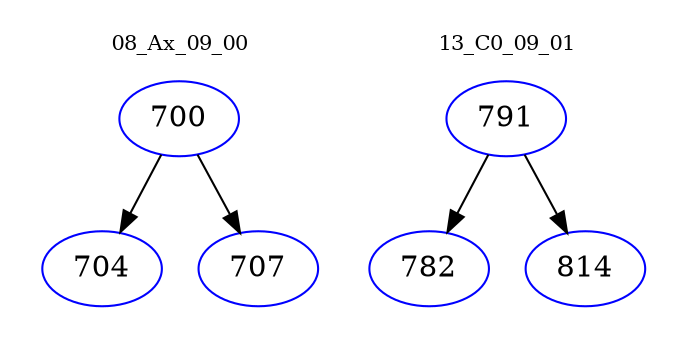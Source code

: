 digraph{
subgraph cluster_0 {
color = white
label = "08_Ax_09_00";
fontsize=10;
T0_700 [label="700", color="blue"]
T0_700 -> T0_704 [color="black"]
T0_704 [label="704", color="blue"]
T0_700 -> T0_707 [color="black"]
T0_707 [label="707", color="blue"]
}
subgraph cluster_1 {
color = white
label = "13_C0_09_01";
fontsize=10;
T1_791 [label="791", color="blue"]
T1_791 -> T1_782 [color="black"]
T1_782 [label="782", color="blue"]
T1_791 -> T1_814 [color="black"]
T1_814 [label="814", color="blue"]
}
}
